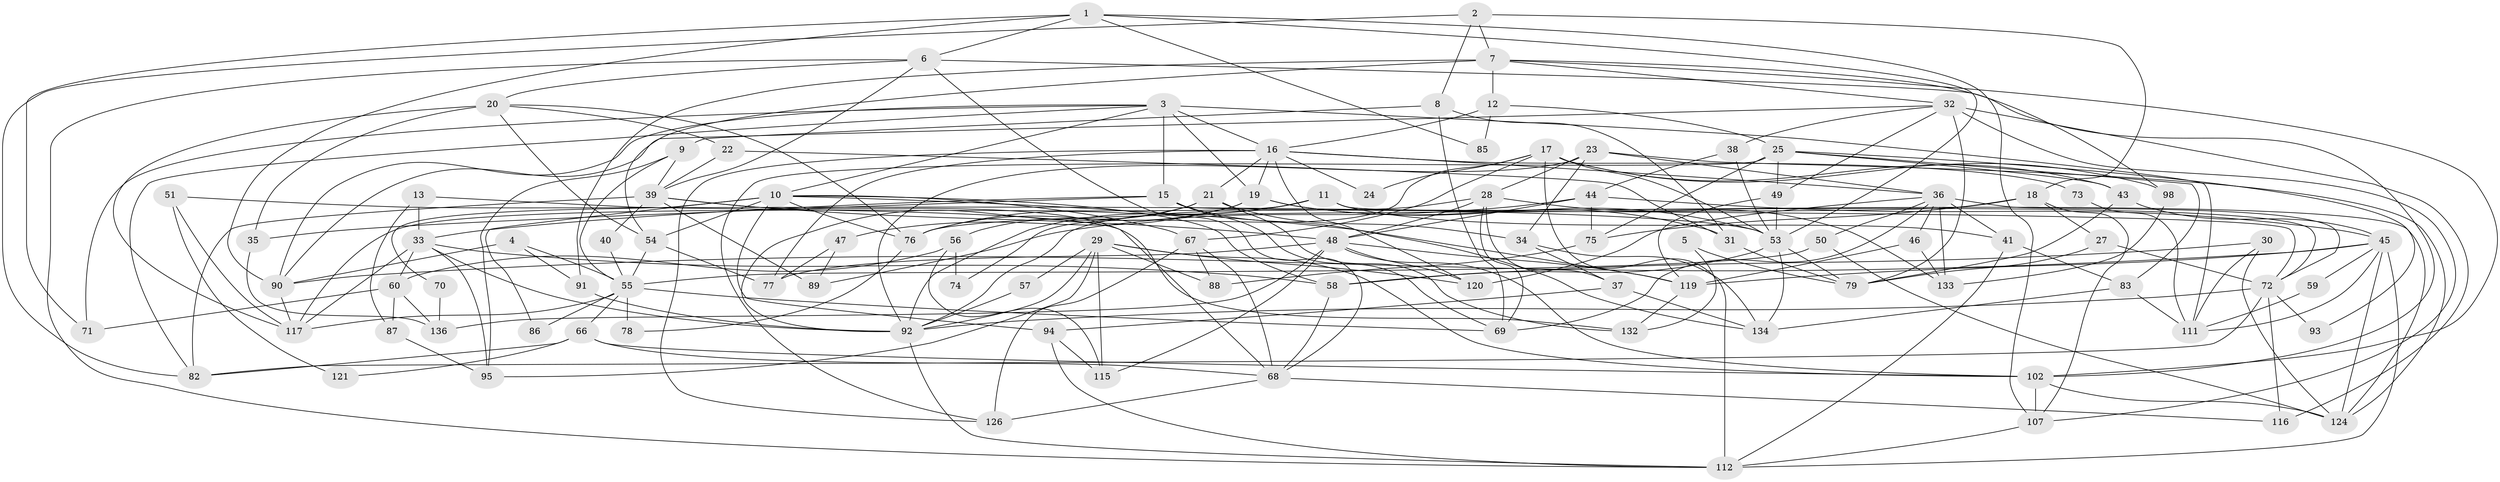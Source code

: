// Generated by graph-tools (version 1.1) at 2025/52/02/27/25 19:52:09]
// undirected, 100 vertices, 239 edges
graph export_dot {
graph [start="1"]
  node [color=gray90,style=filled];
  1 [super="+139"];
  2;
  3 [super="+64"];
  4;
  5;
  6 [super="+14"];
  7;
  8 [super="+81"];
  9 [super="+65"];
  10 [super="+26"];
  11;
  12 [super="+108"];
  13;
  15 [super="+109"];
  16 [super="+61"];
  17 [super="+142"];
  18 [super="+42"];
  19;
  20;
  21;
  22;
  23;
  24;
  25 [super="+96"];
  27 [super="+106"];
  28 [super="+52"];
  29 [super="+135"];
  30;
  31;
  32 [super="+100"];
  33 [super="+63"];
  34 [super="+123"];
  35;
  36 [super="+127"];
  37;
  38;
  39 [super="+125"];
  40;
  41 [super="+128"];
  43;
  44 [super="+62"];
  45 [super="+122"];
  46;
  47;
  48 [super="+103"];
  49;
  50;
  51;
  53 [super="+131"];
  54 [super="+110"];
  55 [super="+137"];
  56;
  57;
  58 [super="+101"];
  59;
  60 [super="+84"];
  66 [super="+97"];
  67 [super="+129"];
  68;
  69 [super="+104"];
  70;
  71;
  72 [super="+80"];
  73;
  74;
  75;
  76 [super="+143"];
  77;
  78;
  79 [super="+99"];
  82;
  83;
  85;
  86;
  87;
  88;
  89;
  90 [super="+105"];
  91;
  92 [super="+138"];
  93;
  94 [super="+114"];
  95;
  98;
  102 [super="+118"];
  107;
  111 [super="+141"];
  112 [super="+113"];
  115;
  116;
  117 [super="+140"];
  119;
  120;
  121;
  124 [super="+130"];
  126;
  132;
  133;
  134;
  136;
  1 -- 107;
  1 -- 53;
  1 -- 71;
  1 -- 85;
  1 -- 6;
  1 -- 90;
  2 -- 18;
  2 -- 7;
  2 -- 82;
  2 -- 8;
  3 -- 10;
  3 -- 71;
  3 -- 111;
  3 -- 19;
  3 -- 82;
  3 -- 16;
  3 -- 15;
  3 -- 90;
  4 -- 91;
  4 -- 55;
  4 -- 90;
  5 -- 132;
  5 -- 79;
  6 -- 20;
  6 -- 68;
  6 -- 112;
  6 -- 39;
  6 -- 102;
  7 -- 91;
  7 -- 98;
  7 -- 32;
  7 -- 102;
  7 -- 54;
  7 -- 12;
  8 -- 69;
  8 -- 9;
  8 -- 31;
  9 -- 39;
  9 -- 95;
  9 -- 55;
  10 -- 70;
  10 -- 86;
  10 -- 94;
  10 -- 119;
  10 -- 54;
  10 -- 67;
  10 -- 58;
  10 -- 76;
  11 -- 72;
  11 -- 124;
  11 -- 41;
  11 -- 76;
  11 -- 92;
  11 -- 117;
  12 -- 16;
  12 -- 25 [weight=2];
  12 -- 85;
  13 -- 132;
  13 -- 87;
  13 -- 33;
  15 -- 134;
  15 -- 35;
  15 -- 33;
  15 -- 69;
  15 -- 72;
  16 -- 120;
  16 -- 77;
  16 -- 21;
  16 -- 73;
  16 -- 126;
  16 -- 36;
  16 -- 19;
  16 -- 24;
  17 -- 24;
  17 -- 74;
  17 -- 98;
  17 -- 43;
  17 -- 112;
  17 -- 67;
  17 -- 53;
  18 -- 107;
  18 -- 75;
  18 -- 27;
  18 -- 76;
  19 -- 31;
  19 -- 47;
  19 -- 53;
  19 -- 76;
  20 -- 22;
  20 -- 35;
  20 -- 117;
  20 -- 54;
  20 -- 76;
  21 -- 34;
  21 -- 56;
  21 -- 132;
  21 -- 92;
  22 -- 31;
  22 -- 39;
  23 -- 28;
  23 -- 92;
  23 -- 34;
  23 -- 36;
  23 -- 124;
  25 -- 43;
  25 -- 83;
  25 -- 49;
  25 -- 75;
  25 -- 93;
  25 -- 126;
  27 -- 79;
  27 -- 72;
  28 -- 37;
  28 -- 69;
  28 -- 48;
  28 -- 133;
  28 -- 92;
  29 -- 120;
  29 -- 95;
  29 -- 115;
  29 -- 102;
  29 -- 88;
  29 -- 57;
  29 -- 92;
  30 -- 124;
  30 -- 58;
  30 -- 111;
  31 -- 79;
  32 -- 49;
  32 -- 116;
  32 -- 107;
  32 -- 38;
  32 -- 79;
  32 -- 90;
  33 -- 58;
  33 -- 95;
  33 -- 117;
  33 -- 92;
  33 -- 60;
  34 -- 134;
  34 -- 37;
  35 -- 136;
  36 -- 50;
  36 -- 69;
  36 -- 133;
  36 -- 120;
  36 -- 41 [weight=2];
  36 -- 46;
  36 -- 72;
  37 -- 134;
  37 -- 94;
  38 -- 44;
  38 -- 53;
  39 -- 82;
  39 -- 48;
  39 -- 68;
  39 -- 40;
  39 -- 89;
  40 -- 55;
  41 -- 112;
  41 -- 83;
  43 -- 45;
  43 -- 79;
  44 -- 45;
  44 -- 48;
  44 -- 89;
  44 -- 75;
  45 -- 119;
  45 -- 59;
  45 -- 90;
  45 -- 112;
  45 -- 124;
  45 -- 111;
  46 -- 133;
  46 -- 119;
  47 -- 89;
  47 -- 77;
  48 -- 115;
  48 -- 102;
  48 -- 119;
  48 -- 136;
  48 -- 120;
  48 -- 77;
  49 -- 53;
  49 -- 119;
  50 -- 124;
  50 -- 55;
  51 -- 117;
  51 -- 121;
  51 -- 53;
  53 -- 79;
  53 -- 134;
  53 -- 58;
  54 -- 77;
  54 -- 55;
  55 -- 78;
  55 -- 86;
  55 -- 66;
  55 -- 69;
  55 -- 117;
  56 -- 115;
  56 -- 60;
  56 -- 74;
  57 -- 92;
  58 -- 68;
  59 -- 111;
  60 -- 87;
  60 -- 136;
  60 -- 71;
  66 -- 82;
  66 -- 68;
  66 -- 121;
  66 -- 102;
  67 -- 126;
  67 -- 88;
  67 -- 68;
  68 -- 116;
  68 -- 126;
  70 -- 136;
  72 -- 116;
  72 -- 92;
  72 -- 82;
  72 -- 93;
  73 -- 111;
  75 -- 88;
  76 -- 78;
  83 -- 111;
  83 -- 134;
  87 -- 95;
  90 -- 117;
  91 -- 92;
  92 -- 112;
  94 -- 115;
  94 -- 112;
  98 -- 133;
  102 -- 107;
  102 -- 124;
  107 -- 112;
  119 -- 132;
}
